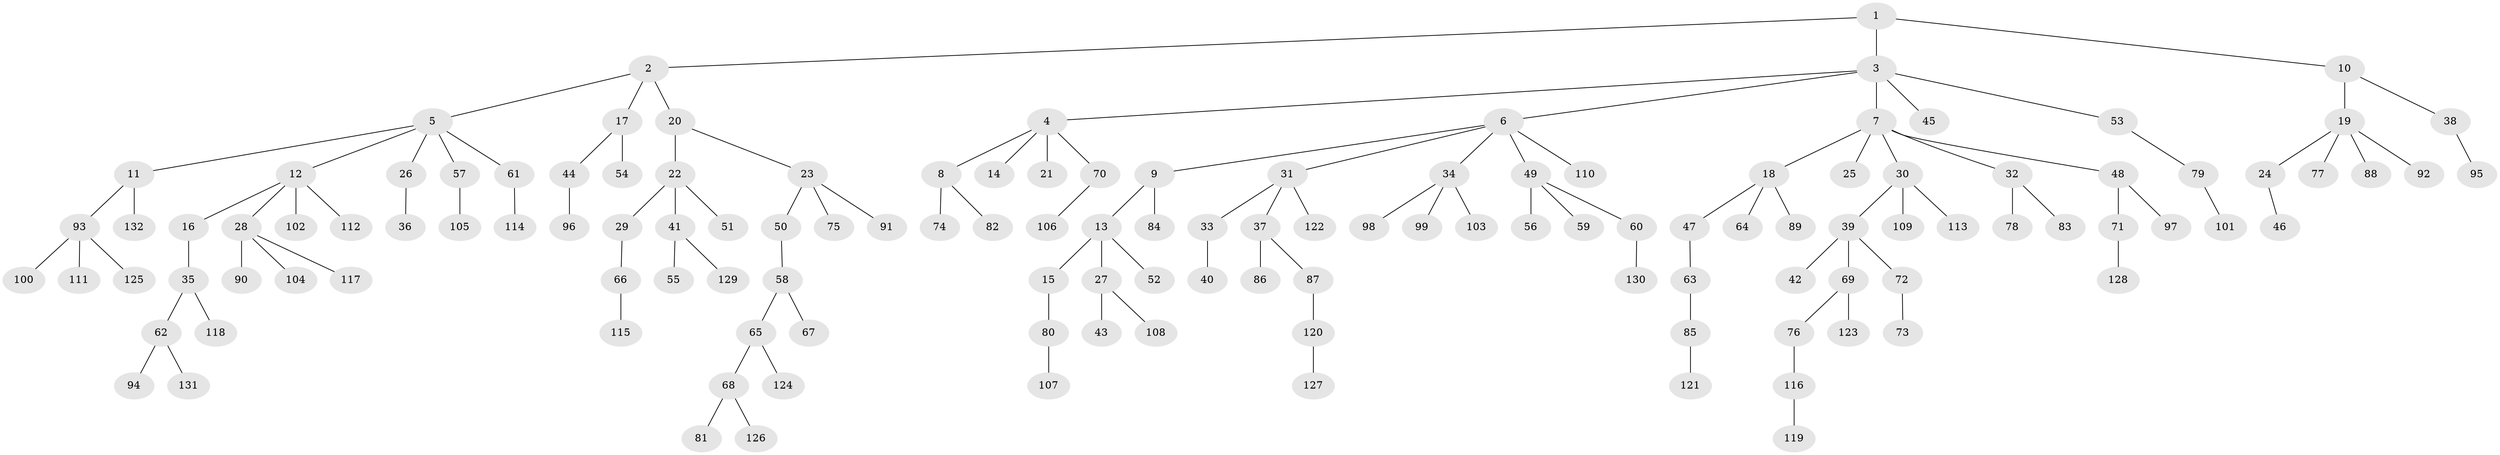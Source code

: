 // coarse degree distribution, {6: 0.038461538461538464, 12: 0.019230769230769232, 5: 0.038461538461538464, 3: 0.057692307692307696, 1: 0.5961538461538461, 2: 0.23076923076923078, 4: 0.019230769230769232}
// Generated by graph-tools (version 1.1) at 2025/19/03/04/25 18:19:25]
// undirected, 132 vertices, 131 edges
graph export_dot {
graph [start="1"]
  node [color=gray90,style=filled];
  1;
  2;
  3;
  4;
  5;
  6;
  7;
  8;
  9;
  10;
  11;
  12;
  13;
  14;
  15;
  16;
  17;
  18;
  19;
  20;
  21;
  22;
  23;
  24;
  25;
  26;
  27;
  28;
  29;
  30;
  31;
  32;
  33;
  34;
  35;
  36;
  37;
  38;
  39;
  40;
  41;
  42;
  43;
  44;
  45;
  46;
  47;
  48;
  49;
  50;
  51;
  52;
  53;
  54;
  55;
  56;
  57;
  58;
  59;
  60;
  61;
  62;
  63;
  64;
  65;
  66;
  67;
  68;
  69;
  70;
  71;
  72;
  73;
  74;
  75;
  76;
  77;
  78;
  79;
  80;
  81;
  82;
  83;
  84;
  85;
  86;
  87;
  88;
  89;
  90;
  91;
  92;
  93;
  94;
  95;
  96;
  97;
  98;
  99;
  100;
  101;
  102;
  103;
  104;
  105;
  106;
  107;
  108;
  109;
  110;
  111;
  112;
  113;
  114;
  115;
  116;
  117;
  118;
  119;
  120;
  121;
  122;
  123;
  124;
  125;
  126;
  127;
  128;
  129;
  130;
  131;
  132;
  1 -- 2;
  1 -- 3;
  1 -- 10;
  2 -- 5;
  2 -- 17;
  2 -- 20;
  3 -- 4;
  3 -- 6;
  3 -- 7;
  3 -- 45;
  3 -- 53;
  4 -- 8;
  4 -- 14;
  4 -- 21;
  4 -- 70;
  5 -- 11;
  5 -- 12;
  5 -- 26;
  5 -- 57;
  5 -- 61;
  6 -- 9;
  6 -- 31;
  6 -- 34;
  6 -- 49;
  6 -- 110;
  7 -- 18;
  7 -- 25;
  7 -- 30;
  7 -- 32;
  7 -- 48;
  8 -- 74;
  8 -- 82;
  9 -- 13;
  9 -- 84;
  10 -- 19;
  10 -- 38;
  11 -- 93;
  11 -- 132;
  12 -- 16;
  12 -- 28;
  12 -- 102;
  12 -- 112;
  13 -- 15;
  13 -- 27;
  13 -- 52;
  15 -- 80;
  16 -- 35;
  17 -- 44;
  17 -- 54;
  18 -- 47;
  18 -- 64;
  18 -- 89;
  19 -- 24;
  19 -- 77;
  19 -- 88;
  19 -- 92;
  20 -- 22;
  20 -- 23;
  22 -- 29;
  22 -- 41;
  22 -- 51;
  23 -- 50;
  23 -- 75;
  23 -- 91;
  24 -- 46;
  26 -- 36;
  27 -- 43;
  27 -- 108;
  28 -- 90;
  28 -- 104;
  28 -- 117;
  29 -- 66;
  30 -- 39;
  30 -- 109;
  30 -- 113;
  31 -- 33;
  31 -- 37;
  31 -- 122;
  32 -- 78;
  32 -- 83;
  33 -- 40;
  34 -- 98;
  34 -- 99;
  34 -- 103;
  35 -- 62;
  35 -- 118;
  37 -- 86;
  37 -- 87;
  38 -- 95;
  39 -- 42;
  39 -- 69;
  39 -- 72;
  41 -- 55;
  41 -- 129;
  44 -- 96;
  47 -- 63;
  48 -- 71;
  48 -- 97;
  49 -- 56;
  49 -- 59;
  49 -- 60;
  50 -- 58;
  53 -- 79;
  57 -- 105;
  58 -- 65;
  58 -- 67;
  60 -- 130;
  61 -- 114;
  62 -- 94;
  62 -- 131;
  63 -- 85;
  65 -- 68;
  65 -- 124;
  66 -- 115;
  68 -- 81;
  68 -- 126;
  69 -- 76;
  69 -- 123;
  70 -- 106;
  71 -- 128;
  72 -- 73;
  76 -- 116;
  79 -- 101;
  80 -- 107;
  85 -- 121;
  87 -- 120;
  93 -- 100;
  93 -- 111;
  93 -- 125;
  116 -- 119;
  120 -- 127;
}
